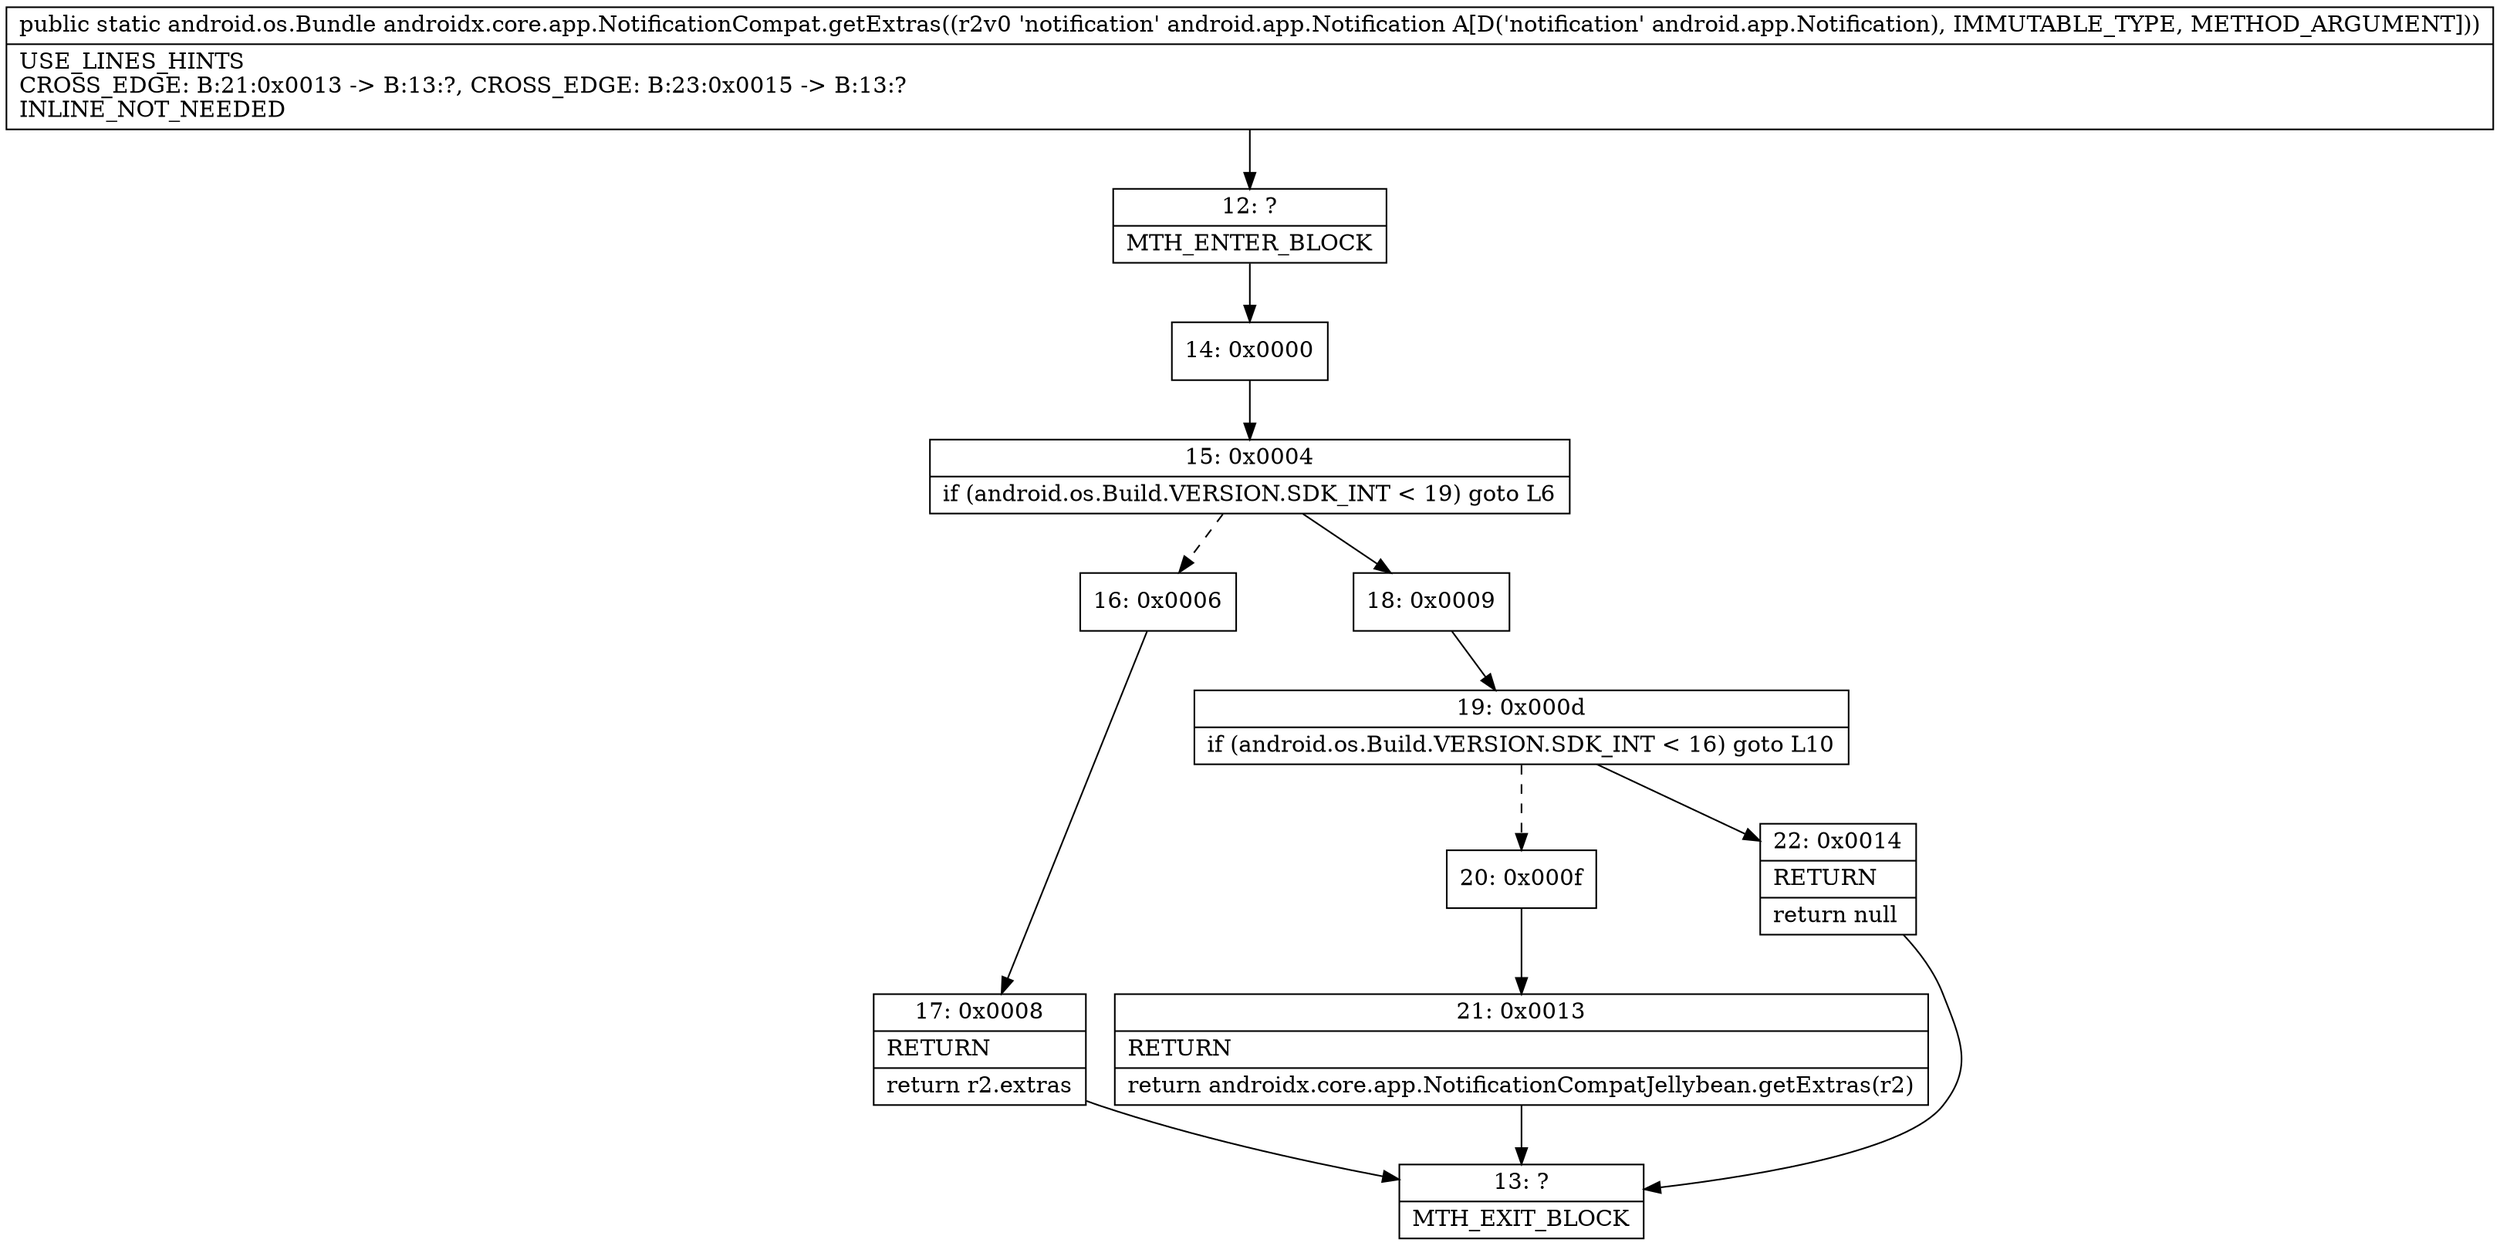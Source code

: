 digraph "CFG forandroidx.core.app.NotificationCompat.getExtras(Landroid\/app\/Notification;)Landroid\/os\/Bundle;" {
Node_12 [shape=record,label="{12\:\ ?|MTH_ENTER_BLOCK\l}"];
Node_14 [shape=record,label="{14\:\ 0x0000}"];
Node_15 [shape=record,label="{15\:\ 0x0004|if (android.os.Build.VERSION.SDK_INT \< 19) goto L6\l}"];
Node_16 [shape=record,label="{16\:\ 0x0006}"];
Node_17 [shape=record,label="{17\:\ 0x0008|RETURN\l|return r2.extras\l}"];
Node_13 [shape=record,label="{13\:\ ?|MTH_EXIT_BLOCK\l}"];
Node_18 [shape=record,label="{18\:\ 0x0009}"];
Node_19 [shape=record,label="{19\:\ 0x000d|if (android.os.Build.VERSION.SDK_INT \< 16) goto L10\l}"];
Node_20 [shape=record,label="{20\:\ 0x000f}"];
Node_21 [shape=record,label="{21\:\ 0x0013|RETURN\l|return androidx.core.app.NotificationCompatJellybean.getExtras(r2)\l}"];
Node_22 [shape=record,label="{22\:\ 0x0014|RETURN\l|return null\l}"];
MethodNode[shape=record,label="{public static android.os.Bundle androidx.core.app.NotificationCompat.getExtras((r2v0 'notification' android.app.Notification A[D('notification' android.app.Notification), IMMUTABLE_TYPE, METHOD_ARGUMENT]))  | USE_LINES_HINTS\lCROSS_EDGE: B:21:0x0013 \-\> B:13:?, CROSS_EDGE: B:23:0x0015 \-\> B:13:?\lINLINE_NOT_NEEDED\l}"];
MethodNode -> Node_12;Node_12 -> Node_14;
Node_14 -> Node_15;
Node_15 -> Node_16[style=dashed];
Node_15 -> Node_18;
Node_16 -> Node_17;
Node_17 -> Node_13;
Node_18 -> Node_19;
Node_19 -> Node_20[style=dashed];
Node_19 -> Node_22;
Node_20 -> Node_21;
Node_21 -> Node_13;
Node_22 -> Node_13;
}

